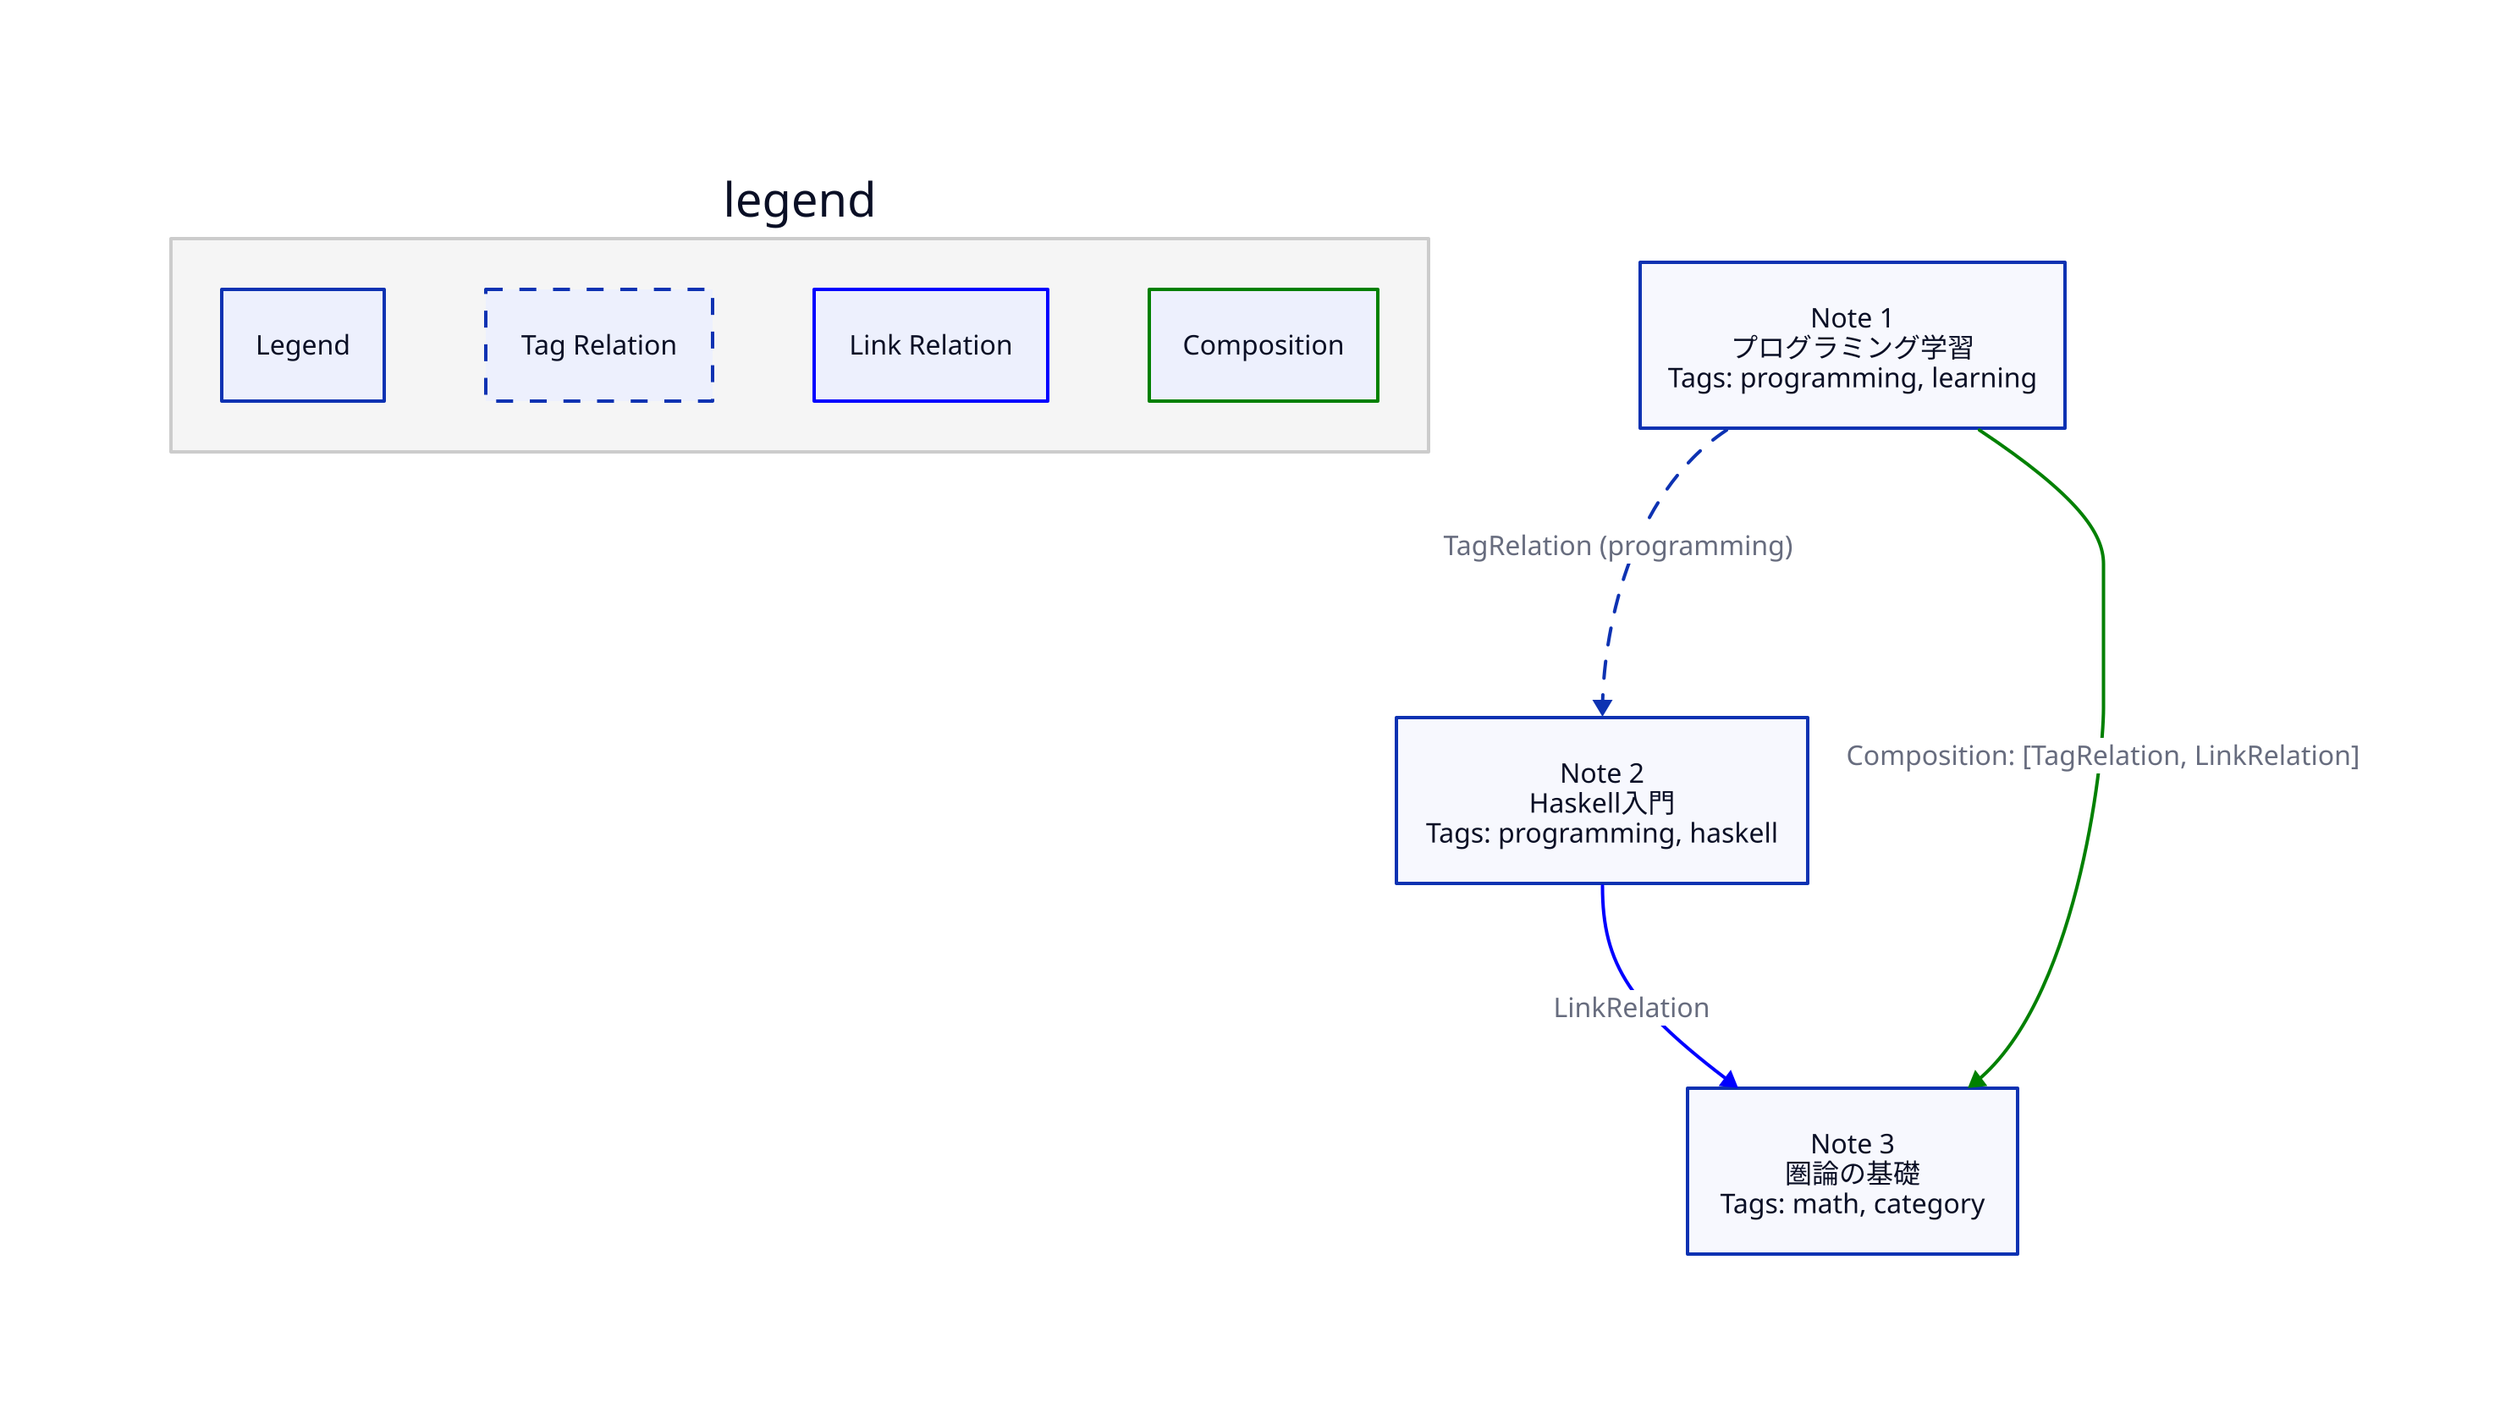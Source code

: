 # FSNotes Management System as a Category

note1: {
  shape: rectangle
  label: "Note 1\nプログラミング学習\nTags: programming, learning"
}

note2: {
  shape: rectangle
  label: "Note 2\nHaskell入門\nTags: programming, haskell"
}

note3: {
  shape: rectangle
  label: "Note 3\n圏論の基礎\nTags: math, category"
}

# Tag relation from Note 1 to Note 2
note1 -> note2: {
  label: "TagRelation (programming)"
  style: {
    stroke-dash: 5
  }
}

# Direct link from Note 2 to Note 3
note2 -> note3: {
  label: "LinkRelation"
  style: {
    stroke: blue
  }
}

# Composition (composition of Tag and Link relations)
note1 -> note3: {
  label: "Composition: [TagRelation, LinkRelation]"
  style: {
    stroke: green
    stroke-width: 2
  }
}

# Legend
legend: {
  shape: rectangle
  style.fill: "#f5f5f5"
  style.stroke: "#cccccc"

  title: {
    label: "Legend"
    style.bold: true
  }

  tag_relation: {
    label: "Tag Relation"
    style.stroke-dash: 5
  }

  link_relation: {
    label: "Link Relation"
    style.stroke: blue
  }

  composition: {
    label: "Composition"
    style.stroke: green
    style.stroke-width: 2
  }
}
